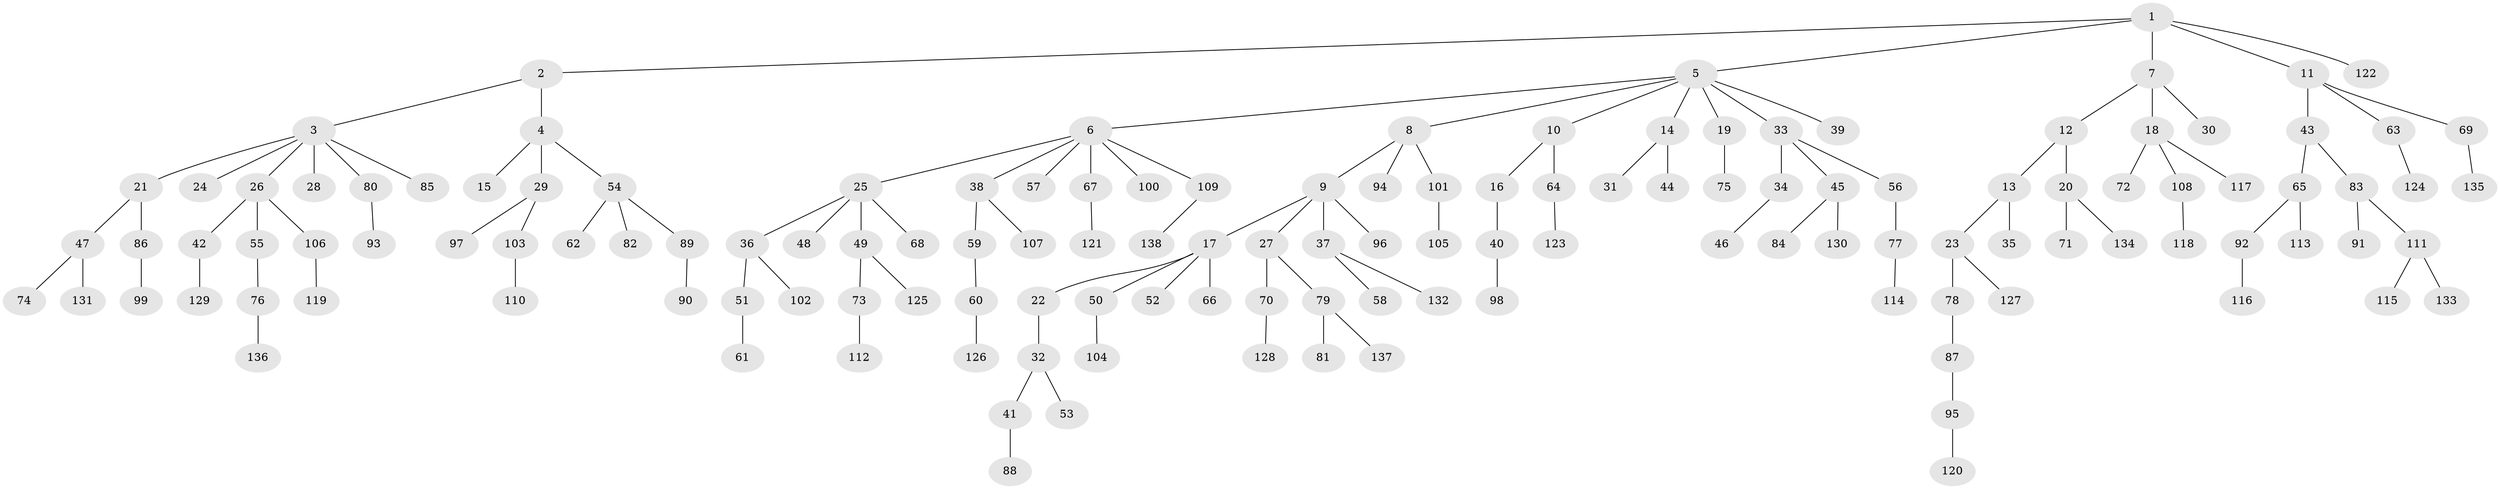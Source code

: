 // coarse degree distribution, {4: 0.08433734939759036, 3: 0.13253012048192772, 6: 0.024096385542168676, 7: 0.012048192771084338, 2: 0.26506024096385544, 1: 0.4819277108433735}
// Generated by graph-tools (version 1.1) at 2025/51/03/04/25 22:51:59]
// undirected, 138 vertices, 137 edges
graph export_dot {
  node [color=gray90,style=filled];
  1;
  2;
  3;
  4;
  5;
  6;
  7;
  8;
  9;
  10;
  11;
  12;
  13;
  14;
  15;
  16;
  17;
  18;
  19;
  20;
  21;
  22;
  23;
  24;
  25;
  26;
  27;
  28;
  29;
  30;
  31;
  32;
  33;
  34;
  35;
  36;
  37;
  38;
  39;
  40;
  41;
  42;
  43;
  44;
  45;
  46;
  47;
  48;
  49;
  50;
  51;
  52;
  53;
  54;
  55;
  56;
  57;
  58;
  59;
  60;
  61;
  62;
  63;
  64;
  65;
  66;
  67;
  68;
  69;
  70;
  71;
  72;
  73;
  74;
  75;
  76;
  77;
  78;
  79;
  80;
  81;
  82;
  83;
  84;
  85;
  86;
  87;
  88;
  89;
  90;
  91;
  92;
  93;
  94;
  95;
  96;
  97;
  98;
  99;
  100;
  101;
  102;
  103;
  104;
  105;
  106;
  107;
  108;
  109;
  110;
  111;
  112;
  113;
  114;
  115;
  116;
  117;
  118;
  119;
  120;
  121;
  122;
  123;
  124;
  125;
  126;
  127;
  128;
  129;
  130;
  131;
  132;
  133;
  134;
  135;
  136;
  137;
  138;
  1 -- 2;
  1 -- 5;
  1 -- 7;
  1 -- 11;
  1 -- 122;
  2 -- 3;
  2 -- 4;
  3 -- 21;
  3 -- 24;
  3 -- 26;
  3 -- 28;
  3 -- 80;
  3 -- 85;
  4 -- 15;
  4 -- 29;
  4 -- 54;
  5 -- 6;
  5 -- 8;
  5 -- 10;
  5 -- 14;
  5 -- 19;
  5 -- 33;
  5 -- 39;
  6 -- 25;
  6 -- 38;
  6 -- 57;
  6 -- 67;
  6 -- 100;
  6 -- 109;
  7 -- 12;
  7 -- 18;
  7 -- 30;
  8 -- 9;
  8 -- 94;
  8 -- 101;
  9 -- 17;
  9 -- 27;
  9 -- 37;
  9 -- 96;
  10 -- 16;
  10 -- 64;
  11 -- 43;
  11 -- 63;
  11 -- 69;
  12 -- 13;
  12 -- 20;
  13 -- 23;
  13 -- 35;
  14 -- 31;
  14 -- 44;
  16 -- 40;
  17 -- 22;
  17 -- 50;
  17 -- 52;
  17 -- 66;
  18 -- 72;
  18 -- 108;
  18 -- 117;
  19 -- 75;
  20 -- 71;
  20 -- 134;
  21 -- 47;
  21 -- 86;
  22 -- 32;
  23 -- 78;
  23 -- 127;
  25 -- 36;
  25 -- 48;
  25 -- 49;
  25 -- 68;
  26 -- 42;
  26 -- 55;
  26 -- 106;
  27 -- 70;
  27 -- 79;
  29 -- 97;
  29 -- 103;
  32 -- 41;
  32 -- 53;
  33 -- 34;
  33 -- 45;
  33 -- 56;
  34 -- 46;
  36 -- 51;
  36 -- 102;
  37 -- 58;
  37 -- 132;
  38 -- 59;
  38 -- 107;
  40 -- 98;
  41 -- 88;
  42 -- 129;
  43 -- 65;
  43 -- 83;
  45 -- 84;
  45 -- 130;
  47 -- 74;
  47 -- 131;
  49 -- 73;
  49 -- 125;
  50 -- 104;
  51 -- 61;
  54 -- 62;
  54 -- 82;
  54 -- 89;
  55 -- 76;
  56 -- 77;
  59 -- 60;
  60 -- 126;
  63 -- 124;
  64 -- 123;
  65 -- 92;
  65 -- 113;
  67 -- 121;
  69 -- 135;
  70 -- 128;
  73 -- 112;
  76 -- 136;
  77 -- 114;
  78 -- 87;
  79 -- 81;
  79 -- 137;
  80 -- 93;
  83 -- 91;
  83 -- 111;
  86 -- 99;
  87 -- 95;
  89 -- 90;
  92 -- 116;
  95 -- 120;
  101 -- 105;
  103 -- 110;
  106 -- 119;
  108 -- 118;
  109 -- 138;
  111 -- 115;
  111 -- 133;
}
